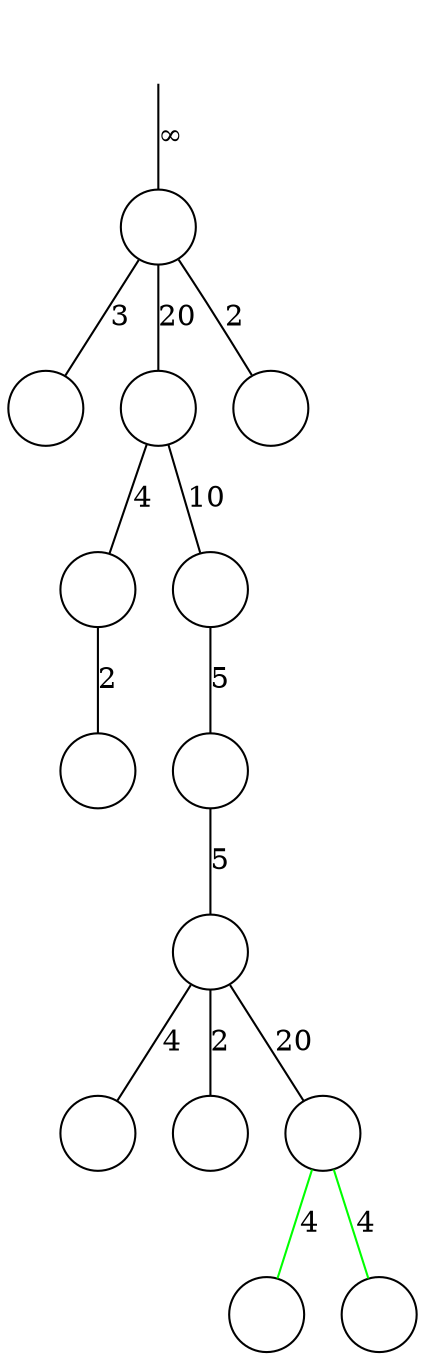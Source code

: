 digraph
{
	node [shape=circle, label=""];
	edge [dir=both, arrowtail=none, arrowhead=none];

	r -> n00 [label="&infin;"];
	n00 -> n10 [label=3];
	n00 -> n11 [label=20];
	n00 -> n12 [label=2];
	n11 -> n20 [label=4];
	n11 -> n21 [label=10];
	n20 -> n30 [label=2];
	n21 -> n31 [label=5];
	n31 -> n40 [label=5];
	n40 -> n50 [label=4];
	n40 -> n51 [label=2];
	n40 -> n52 [label=20];
	n52 -> n60 [label=4, color=green];
	n52 -> n61 [label=4, color=green];

	r [style=invisible];
}
